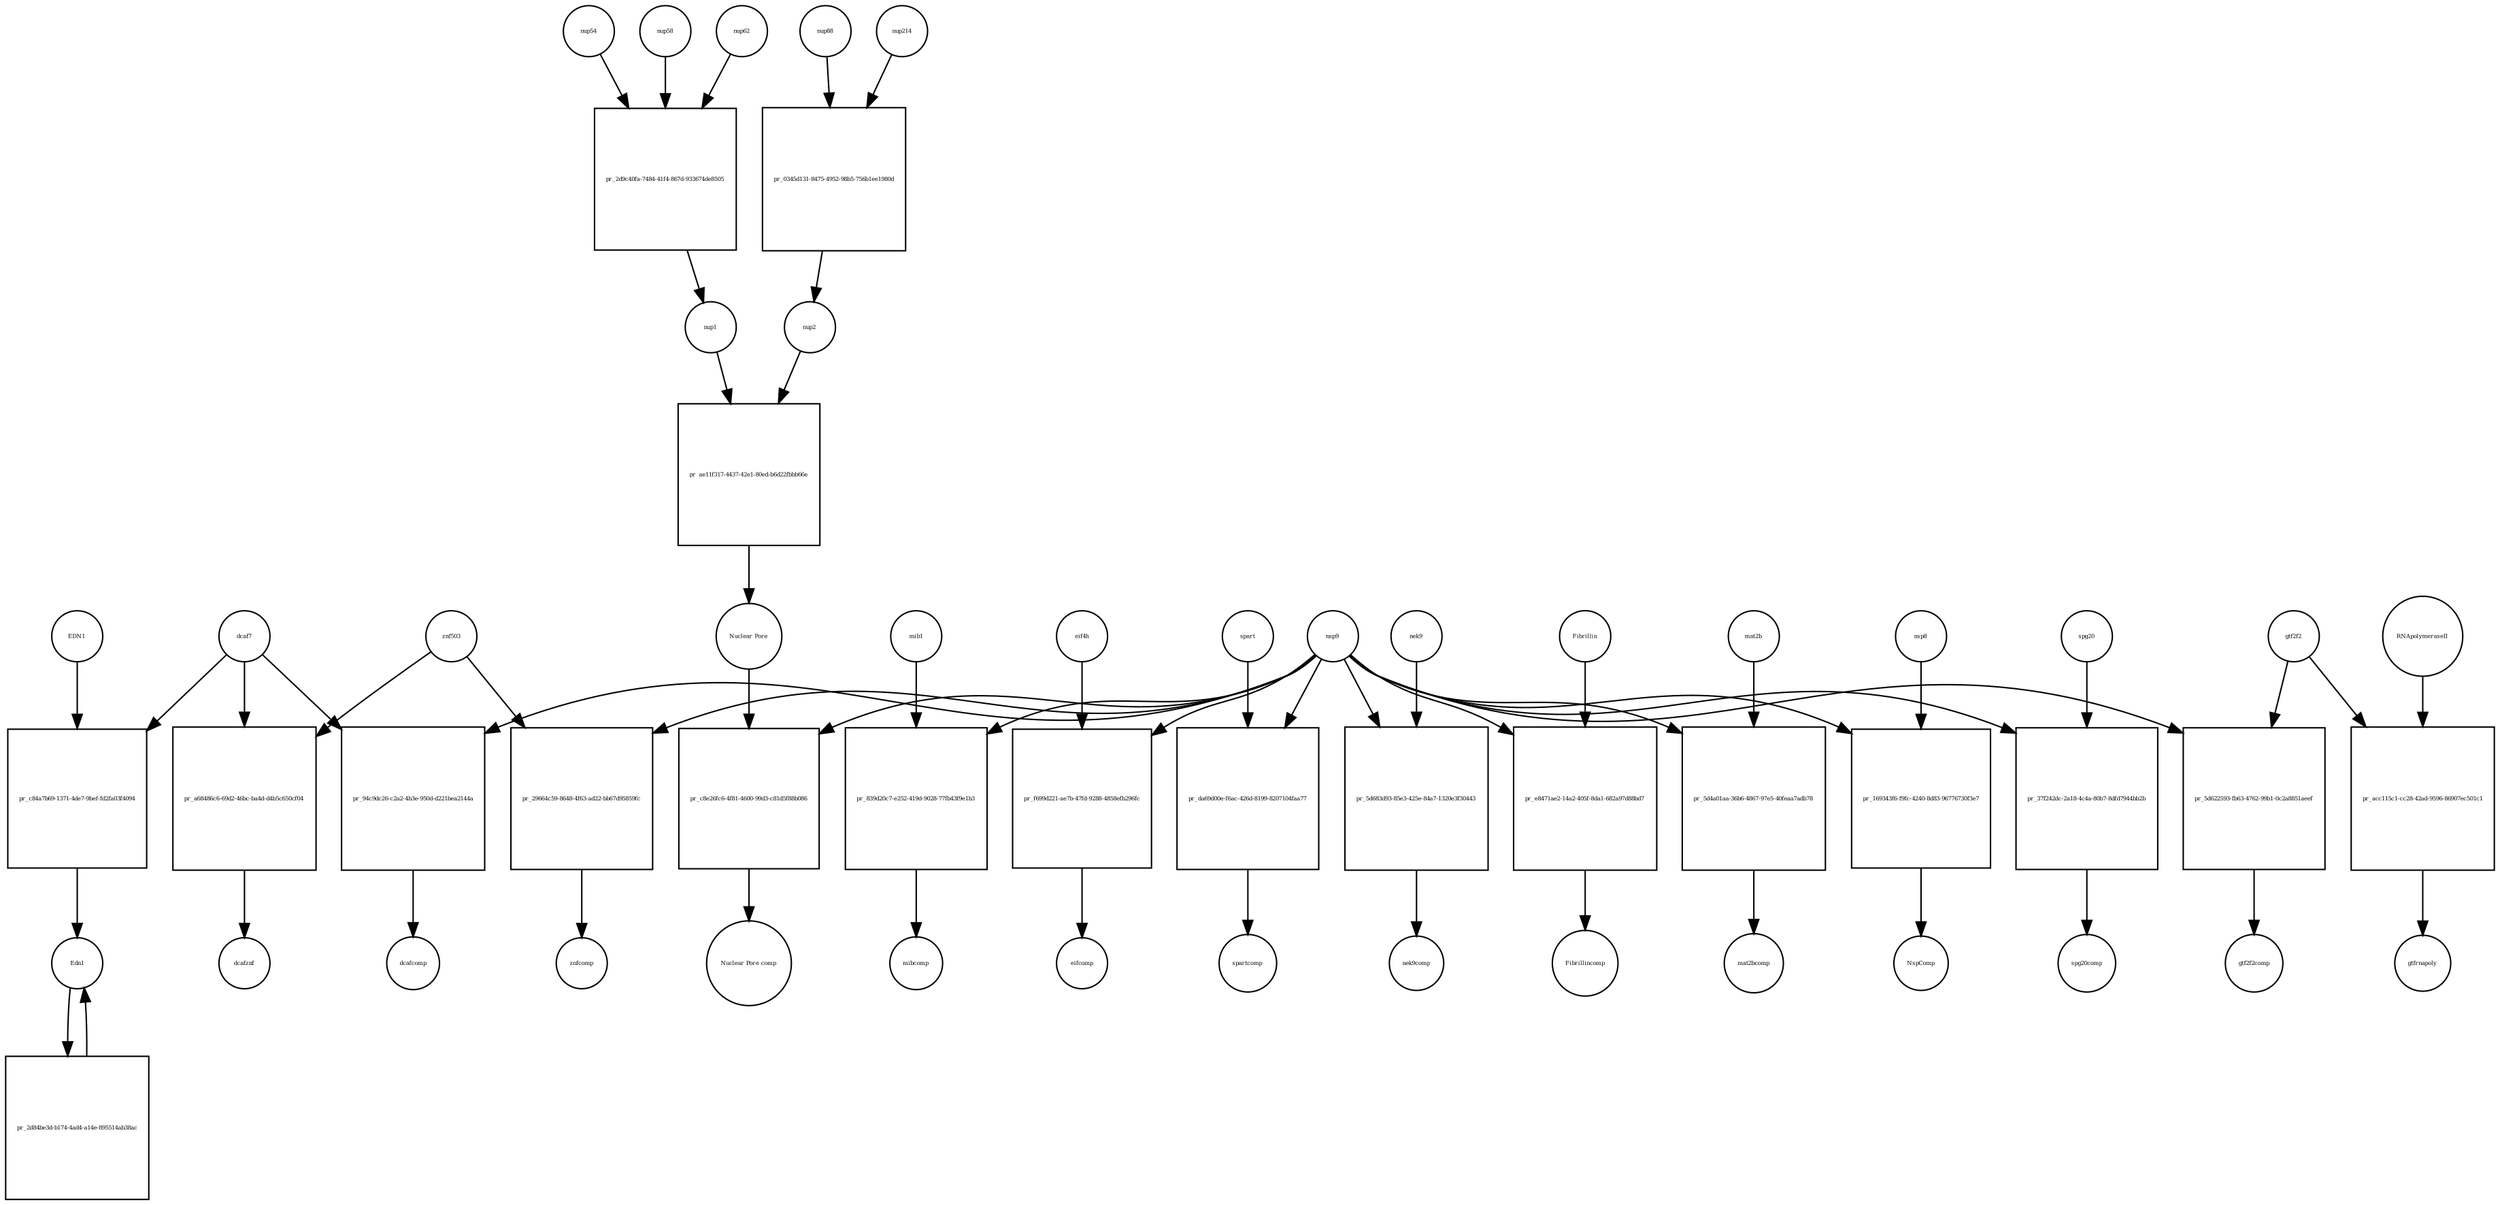 strict digraph  {
nup1 [annotation="", bipartite=0, cls=complex, fontsize=4, label=nup1, shape=circle];
"pr_ae11f317-4437-42e1-80ed-b6d22fbbb66e" [annotation="", bipartite=1, cls=process, fontsize=4, label="pr_ae11f317-4437-42e1-80ed-b6d22fbbb66e", shape=square];
nup2 [annotation="", bipartite=0, cls=complex, fontsize=4, label=nup2, shape=circle];
"Nuclear Pore" [annotation="", bipartite=0, cls=complex, fontsize=4, label="Nuclear Pore", shape=circle];
nup214 [annotation=urn_miriam_uniprot_P35658, bipartite=0, cls=macromolecule, fontsize=4, label=nup214, shape=circle];
"pr_0345d131-8475-4952-98b5-756b1ee1980d" [annotation="", bipartite=1, cls=process, fontsize=4, label="pr_0345d131-8475-4952-98b5-756b1ee1980d", shape=square];
nup88 [annotation=urn_miriam_uniprot_Q99567, bipartite=0, cls=macromolecule, fontsize=4, label=nup88, shape=circle];
nup54 [annotation=urn_miriam_uniprot_Q7Z3B4, bipartite=0, cls=macromolecule, fontsize=4, label=nup54, shape=circle];
"pr_2d9c40fa-7484-41f4-867d-933674de8505" [annotation="", bipartite=1, cls=process, fontsize=4, label="pr_2d9c40fa-7484-41f4-867d-933674de8505", shape=square];
nup58 [annotation=urn_miriam_uniprot_Q9BVL2, bipartite=0, cls=macromolecule, fontsize=4, label=nup58, shape=circle];
nup62 [annotation=urn_miriam_uniprot_P37198, bipartite=0, cls=macromolecule, fontsize=4, label=nup62, shape=circle];
nsp9 [annotation=urn_miriam_uniprot_P0DTD1, bipartite=0, cls=macromolecule, fontsize=4, label=nsp9, shape=circle];
"pr_c8e26fc6-4f81-4600-99d3-c81d5f88b086" [annotation="", bipartite=1, cls=process, fontsize=4, label="pr_c8e26fc6-4f81-4600-99d3-c81d5f88b086", shape=square];
"Nuclear Pore comp" [annotation="", bipartite=0, cls=complex, fontsize=4, label="Nuclear Pore comp", shape=circle];
znf503 [annotation=urn_miriam_uniprot_Q96F45, bipartite=0, cls=macromolecule, fontsize=4, label=znf503, shape=circle];
"pr_a68486c6-69d2-46bc-ba4d-d4b5c650cf04" [annotation="", bipartite=1, cls=process, fontsize=4, label="pr_a68486c6-69d2-46bc-ba4d-d4b5c650cf04", shape=square];
dcaf7 [annotation=urn_miriam_uniprot_P61962, bipartite=0, cls=macromolecule, fontsize=4, label=dcaf7, shape=circle];
dcafznf [annotation="", bipartite=0, cls=complex, fontsize=4, label=dcafznf, shape=circle];
mib1 [annotation=urn_miriam_uniprot_Q86YT6, bipartite=0, cls=macromolecule, fontsize=4, label=mib1, shape=circle];
"pr_839d20c7-e252-419d-9028-77fb43f9e1b3" [annotation="", bipartite=1, cls=process, fontsize=4, label="pr_839d20c7-e252-419d-9028-77fb43f9e1b3", shape=square];
mibcomp [annotation="", bipartite=0, cls=complex, fontsize=4, label=mibcomp, shape=circle];
"pr_29664c59-8648-4f63-ad22-bb67d95859fc" [annotation="", bipartite=1, cls=process, fontsize=4, label="pr_29664c59-8648-4f63-ad22-bb67d95859fc", shape=square];
znfcomp [annotation="", bipartite=0, cls=complex, fontsize=4, label=znfcomp, shape=circle];
"pr_94c9dc26-c2a2-4b3e-950d-d221bea2144a" [annotation="", bipartite=1, cls=process, fontsize=4, label="pr_94c9dc26-c2a2-4b3e-950d-d221bea2144a", shape=square];
dcafcomp [annotation="", bipartite=0, cls=complex, fontsize=4, label=dcafcomp, shape=circle];
"pr_f699d221-ae7b-47fd-9288-4858efb296fc" [annotation="", bipartite=1, cls=process, fontsize=4, label="pr_f699d221-ae7b-47fd-9288-4858efb296fc", shape=square];
eif4h [annotation=urn_miriam_uniprot_Q15056, bipartite=0, cls=macromolecule, fontsize=4, label=eif4h, shape=circle];
eifcomp [annotation="", bipartite=0, cls=complex, fontsize=4, label=eifcomp, shape=circle];
spart [annotation=urn_miriam_uniprot_Q8N0X7, bipartite=0, cls=macromolecule, fontsize=4, label=spart, shape=circle];
"pr_da69d00e-f6ac-426d-8199-8207104faa77" [annotation="", bipartite=1, cls=process, fontsize=4, label="pr_da69d00e-f6ac-426d-8199-8207104faa77", shape=square];
spartcomp [annotation="", bipartite=0, cls=complex, fontsize=4, label=spartcomp, shape=circle];
"pr_5d683d93-85e3-425e-84a7-1320e3f30443" [annotation="", bipartite=1, cls=process, fontsize=4, label="pr_5d683d93-85e3-425e-84a7-1320e3f30443", shape=square];
nek9 [annotation=urn_miriam_uniprot_Q8TD19, bipartite=0, cls=macromolecule, fontsize=4, label=nek9, shape=circle];
nek9comp [annotation="", bipartite=0, cls=complex, fontsize=4, label=nek9comp, shape=circle];
"pr_e8471ae2-14a2-405f-8da1-682a97d88bd7" [annotation="", bipartite=1, cls=process, fontsize=4, label="pr_e8471ae2-14a2-405f-8da1-682a97d88bd7", shape=square];
Fibrillin [annotation="", bipartite=0, cls=complex, fontsize=4, label=Fibrillin, shape=circle];
Fibrillincomp [annotation="", bipartite=0, cls=complex, fontsize=4, label=Fibrillincomp, shape=circle];
gtf2f2 [annotation=urn_miriam_uniprot_P13984, bipartite=0, cls=macromolecule, fontsize=4, label=gtf2f2, shape=circle];
"pr_5d622593-fb63-4762-99b1-0c2a8851aeef" [annotation="", bipartite=1, cls=process, fontsize=4, label="pr_5d622593-fb63-4762-99b1-0c2a8851aeef", shape=square];
gtf2f2comp [annotation="", bipartite=0, cls=complex, fontsize=4, label=gtf2f2comp, shape=circle];
mat2b [annotation=urn_miriam_uniprot_Q9NZL9, bipartite=0, cls=macromolecule, fontsize=4, label=mat2b, shape=circle];
"pr_5d4a01aa-36b6-4867-97e5-40feaa7adb78" [annotation="", bipartite=1, cls=process, fontsize=4, label="pr_5d4a01aa-36b6-4867-97e5-40feaa7adb78", shape=square];
mat2bcomp [annotation="", bipartite=0, cls=complex, fontsize=4, label=mat2bcomp, shape=circle];
Edn1 [annotation="", bipartite=0, cls="nucleic acid feature", fontsize=4, label=Edn1, shape=circle];
"pr_2d84be3d-b174-4ad4-a14e-895514ab38ac" [annotation="", bipartite=1, cls=process, fontsize=4, label="pr_2d84be3d-b174-4ad4-a14e-895514ab38ac", shape=square];
EDN1 [annotation="", bipartite=0, cls="nucleic acid feature", fontsize=4, label=EDN1, shape=circle];
"pr_c84a7b69-1371-4de7-9bef-fd2fa03f4094" [annotation="", bipartite=1, cls=process, fontsize=4, label="pr_c84a7b69-1371-4de7-9bef-fd2fa03f4094", shape=square];
RNApolymeraseII [annotation=urn_miriam_uniprot_P30876, bipartite=0, cls=macromolecule, fontsize=4, label=RNApolymeraseII, shape=circle];
"pr_acc115c1-cc28-42ad-9596-86907ec501c1" [annotation="", bipartite=1, cls=process, fontsize=4, label="pr_acc115c1-cc28-42ad-9596-86907ec501c1", shape=square];
gtfrnapoly [annotation="", bipartite=0, cls=complex, fontsize=4, label=gtfrnapoly, shape=circle];
"pr_169343f6-f9fc-4240-8d83-96776730f3e7" [annotation="", bipartite=1, cls=process, fontsize=4, label="pr_169343f6-f9fc-4240-8d83-96776730f3e7", shape=square];
nsp8 [annotation=urn_miriam_uniprot_P0DTD1, bipartite=0, cls=macromolecule, fontsize=4, label=nsp8, shape=circle];
NspComp [annotation="", bipartite=0, cls=complex, fontsize=4, label=NspComp, shape=circle];
"pr_37f242dc-2a18-4c4a-80b7-8dfd7944bb2b" [annotation="", bipartite=1, cls=process, fontsize=4, label="pr_37f242dc-2a18-4c4a-80b7-8dfd7944bb2b", shape=square];
spg20 [annotation="", bipartite=0, cls=macromolecule, fontsize=4, label=spg20, shape=circle];
spg20comp [annotation="", bipartite=0, cls=complex, fontsize=4, label=spg20comp, shape=circle];
nup1 -> "pr_ae11f317-4437-42e1-80ed-b6d22fbbb66e"  [annotation="", interaction_type=consumption];
"pr_ae11f317-4437-42e1-80ed-b6d22fbbb66e" -> "Nuclear Pore"  [annotation="", interaction_type=production];
nup2 -> "pr_ae11f317-4437-42e1-80ed-b6d22fbbb66e"  [annotation="", interaction_type=consumption];
"Nuclear Pore" -> "pr_c8e26fc6-4f81-4600-99d3-c81d5f88b086"  [annotation="", interaction_type=consumption];
nup214 -> "pr_0345d131-8475-4952-98b5-756b1ee1980d"  [annotation="", interaction_type=consumption];
"pr_0345d131-8475-4952-98b5-756b1ee1980d" -> nup2  [annotation="", interaction_type=production];
nup88 -> "pr_0345d131-8475-4952-98b5-756b1ee1980d"  [annotation="", interaction_type=consumption];
nup54 -> "pr_2d9c40fa-7484-41f4-867d-933674de8505"  [annotation="", interaction_type=consumption];
"pr_2d9c40fa-7484-41f4-867d-933674de8505" -> nup1  [annotation="", interaction_type=production];
nup58 -> "pr_2d9c40fa-7484-41f4-867d-933674de8505"  [annotation="", interaction_type=consumption];
nup62 -> "pr_2d9c40fa-7484-41f4-867d-933674de8505"  [annotation="", interaction_type=consumption];
nsp9 -> "pr_c8e26fc6-4f81-4600-99d3-c81d5f88b086"  [annotation="", interaction_type=consumption];
nsp9 -> "pr_839d20c7-e252-419d-9028-77fb43f9e1b3"  [annotation="", interaction_type=consumption];
nsp9 -> "pr_29664c59-8648-4f63-ad22-bb67d95859fc"  [annotation="", interaction_type=consumption];
nsp9 -> "pr_94c9dc26-c2a2-4b3e-950d-d221bea2144a"  [annotation="", interaction_type=consumption];
nsp9 -> "pr_f699d221-ae7b-47fd-9288-4858efb296fc"  [annotation="", interaction_type=consumption];
nsp9 -> "pr_da69d00e-f6ac-426d-8199-8207104faa77"  [annotation="", interaction_type=consumption];
nsp9 -> "pr_5d683d93-85e3-425e-84a7-1320e3f30443"  [annotation="", interaction_type=consumption];
nsp9 -> "pr_e8471ae2-14a2-405f-8da1-682a97d88bd7"  [annotation="", interaction_type=consumption];
nsp9 -> "pr_5d622593-fb63-4762-99b1-0c2a8851aeef"  [annotation="", interaction_type=consumption];
nsp9 -> "pr_5d4a01aa-36b6-4867-97e5-40feaa7adb78"  [annotation="", interaction_type=consumption];
nsp9 -> "pr_169343f6-f9fc-4240-8d83-96776730f3e7"  [annotation="", interaction_type=consumption];
nsp9 -> "pr_37f242dc-2a18-4c4a-80b7-8dfd7944bb2b"  [annotation="", interaction_type=consumption];
"pr_c8e26fc6-4f81-4600-99d3-c81d5f88b086" -> "Nuclear Pore comp"  [annotation="", interaction_type=production];
znf503 -> "pr_a68486c6-69d2-46bc-ba4d-d4b5c650cf04"  [annotation="", interaction_type=consumption];
znf503 -> "pr_29664c59-8648-4f63-ad22-bb67d95859fc"  [annotation="", interaction_type=consumption];
"pr_a68486c6-69d2-46bc-ba4d-d4b5c650cf04" -> dcafznf  [annotation="", interaction_type=production];
dcaf7 -> "pr_a68486c6-69d2-46bc-ba4d-d4b5c650cf04"  [annotation="", interaction_type=consumption];
dcaf7 -> "pr_94c9dc26-c2a2-4b3e-950d-d221bea2144a"  [annotation="", interaction_type=consumption];
dcaf7 -> "pr_c84a7b69-1371-4de7-9bef-fd2fa03f4094"  [annotation=urn_miriam_pubmed_27880803, interaction_type=catalysis];
mib1 -> "pr_839d20c7-e252-419d-9028-77fb43f9e1b3"  [annotation="", interaction_type=consumption];
"pr_839d20c7-e252-419d-9028-77fb43f9e1b3" -> mibcomp  [annotation="", interaction_type=production];
"pr_29664c59-8648-4f63-ad22-bb67d95859fc" -> znfcomp  [annotation="", interaction_type=production];
"pr_94c9dc26-c2a2-4b3e-950d-d221bea2144a" -> dcafcomp  [annotation="", interaction_type=production];
"pr_f699d221-ae7b-47fd-9288-4858efb296fc" -> eifcomp  [annotation="", interaction_type=production];
eif4h -> "pr_f699d221-ae7b-47fd-9288-4858efb296fc"  [annotation="", interaction_type=consumption];
spart -> "pr_da69d00e-f6ac-426d-8199-8207104faa77"  [annotation="", interaction_type=consumption];
"pr_da69d00e-f6ac-426d-8199-8207104faa77" -> spartcomp  [annotation="", interaction_type=production];
"pr_5d683d93-85e3-425e-84a7-1320e3f30443" -> nek9comp  [annotation="", interaction_type=production];
nek9 -> "pr_5d683d93-85e3-425e-84a7-1320e3f30443"  [annotation="", interaction_type=consumption];
"pr_e8471ae2-14a2-405f-8da1-682a97d88bd7" -> Fibrillincomp  [annotation="", interaction_type=production];
Fibrillin -> "pr_e8471ae2-14a2-405f-8da1-682a97d88bd7"  [annotation="", interaction_type=consumption];
gtf2f2 -> "pr_5d622593-fb63-4762-99b1-0c2a8851aeef"  [annotation="", interaction_type=consumption];
gtf2f2 -> "pr_acc115c1-cc28-42ad-9596-86907ec501c1"  [annotation="", interaction_type=consumption];
"pr_5d622593-fb63-4762-99b1-0c2a8851aeef" -> gtf2f2comp  [annotation="", interaction_type=production];
mat2b -> "pr_5d4a01aa-36b6-4867-97e5-40feaa7adb78"  [annotation="", interaction_type=consumption];
"pr_5d4a01aa-36b6-4867-97e5-40feaa7adb78" -> mat2bcomp  [annotation="", interaction_type=production];
Edn1 -> "pr_2d84be3d-b174-4ad4-a14e-895514ab38ac"  [annotation="", interaction_type=consumption];
"pr_2d84be3d-b174-4ad4-a14e-895514ab38ac" -> Edn1  [annotation="", interaction_type=production];
EDN1 -> "pr_c84a7b69-1371-4de7-9bef-fd2fa03f4094"  [annotation="", interaction_type=consumption];
"pr_c84a7b69-1371-4de7-9bef-fd2fa03f4094" -> Edn1  [annotation="", interaction_type=production];
RNApolymeraseII -> "pr_acc115c1-cc28-42ad-9596-86907ec501c1"  [annotation="", interaction_type=consumption];
"pr_acc115c1-cc28-42ad-9596-86907ec501c1" -> gtfrnapoly  [annotation="", interaction_type=production];
"pr_169343f6-f9fc-4240-8d83-96776730f3e7" -> NspComp  [annotation="", interaction_type=production];
nsp8 -> "pr_169343f6-f9fc-4240-8d83-96776730f3e7"  [annotation="", interaction_type=consumption];
"pr_37f242dc-2a18-4c4a-80b7-8dfd7944bb2b" -> spg20comp  [annotation="", interaction_type=production];
spg20 -> "pr_37f242dc-2a18-4c4a-80b7-8dfd7944bb2b"  [annotation="", interaction_type=consumption];
}
